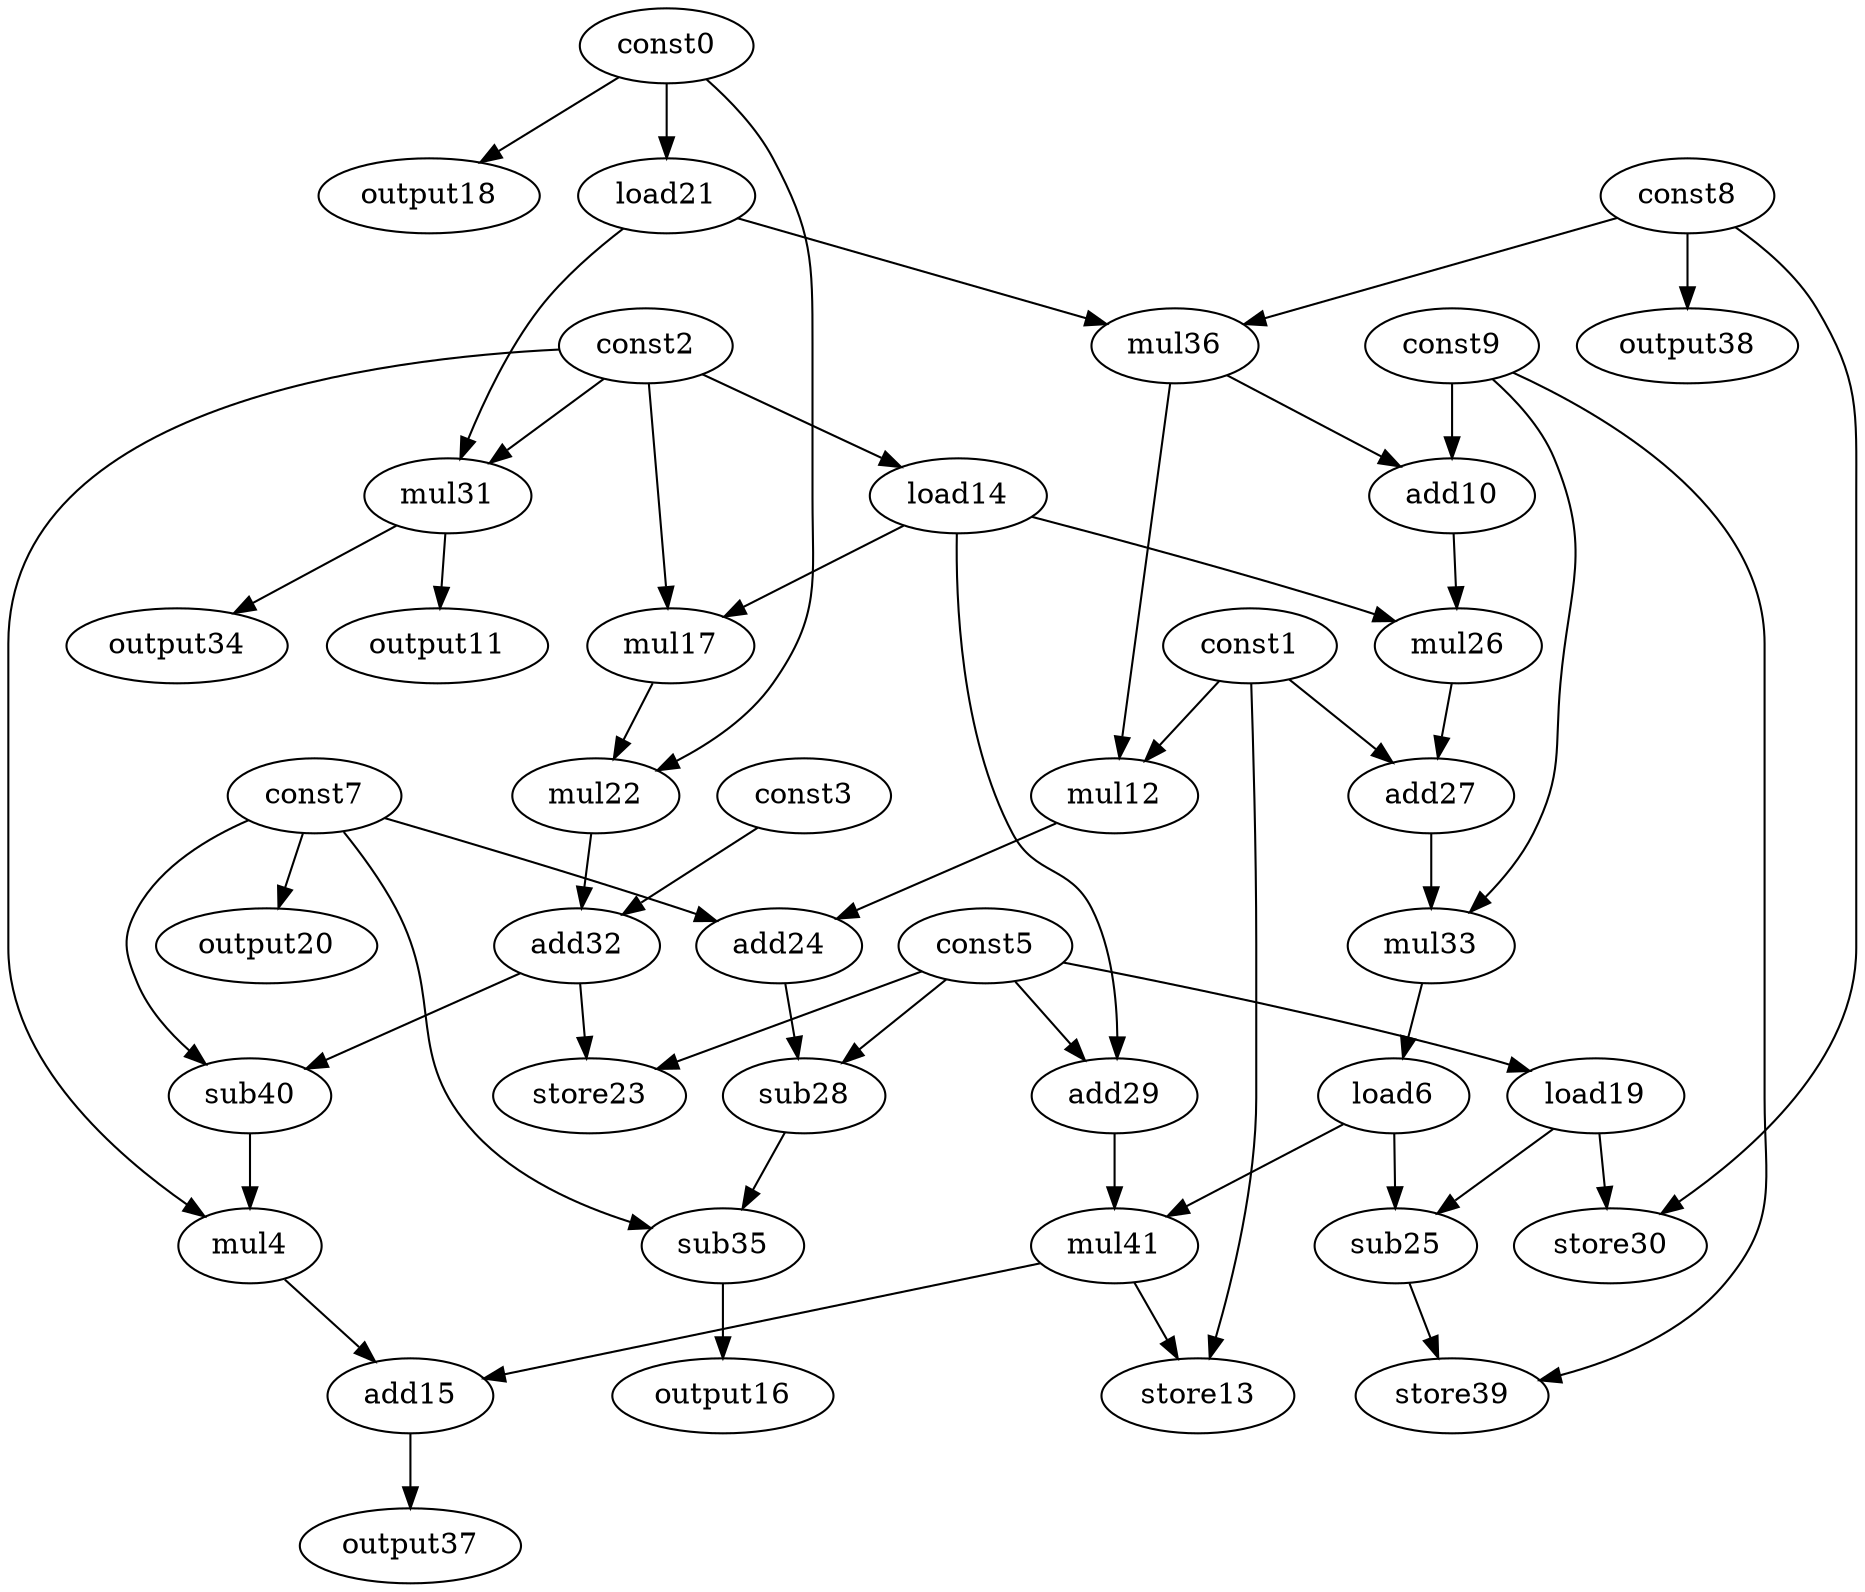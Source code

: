 digraph G { 
const0[opcode=const]; 
const1[opcode=const]; 
const2[opcode=const]; 
const3[opcode=const]; 
mul4[opcode=mul]; 
const5[opcode=const]; 
load6[opcode=load]; 
const7[opcode=const]; 
const8[opcode=const]; 
const9[opcode=const]; 
add10[opcode=add]; 
output11[opcode=output]; 
mul12[opcode=mul]; 
store13[opcode=store]; 
load14[opcode=load]; 
add15[opcode=add]; 
output16[opcode=output]; 
mul17[opcode=mul]; 
output18[opcode=output]; 
load19[opcode=load]; 
output20[opcode=output]; 
load21[opcode=load]; 
mul22[opcode=mul]; 
store23[opcode=store]; 
add24[opcode=add]; 
sub25[opcode=sub]; 
mul26[opcode=mul]; 
add27[opcode=add]; 
sub28[opcode=sub]; 
add29[opcode=add]; 
store30[opcode=store]; 
mul31[opcode=mul]; 
add32[opcode=add]; 
mul33[opcode=mul]; 
output34[opcode=output]; 
sub35[opcode=sub]; 
mul36[opcode=mul]; 
output37[opcode=output]; 
output38[opcode=output]; 
store39[opcode=store]; 
sub40[opcode=sub]; 
mul41[opcode=mul]; 
const2->load14[operand=0];
const0->output18[operand=0];
const5->load19[operand=0];
const7->output20[operand=0];
const0->load21[operand=0];
const8->output38[operand=0];
const2->mul17[operand=0];
load14->mul17[operand=1];
const5->add29[operand=0];
load14->add29[operand=1];
const8->store30[operand=0];
load19->store30[operand=1];
const2->mul31[operand=0];
load21->mul31[operand=1];
const8->mul36[operand=0];
load21->mul36[operand=1];
const9->add10[operand=0];
mul36->add10[operand=1];
mul31->output11[operand=0];
const1->mul12[operand=0];
mul36->mul12[operand=1];
const0->mul22[operand=0];
mul17->mul22[operand=1];
mul31->output34[operand=0];
mul12->add24[operand=0];
const7->add24[operand=1];
add10->mul26[operand=0];
load14->mul26[operand=1];
const3->add32[operand=0];
mul22->add32[operand=1];
add32->store23[operand=0];
const5->store23[operand=1];
const1->add27[operand=0];
mul26->add27[operand=1];
add24->sub28[operand=0];
const5->sub28[operand=1];
add32->sub40[operand=0];
const7->sub40[operand=1];
sub40->mul4[operand=0];
const2->mul4[operand=1];
const9->mul33[operand=0];
add27->mul33[operand=1];
sub28->sub35[operand=0];
const7->sub35[operand=1];
mul33->load6[operand=0];
sub35->output16[operand=0];
load19->sub25[operand=0];
load6->sub25[operand=1];
add29->mul41[operand=0];
load6->mul41[operand=1];
mul41->store13[operand=0];
const1->store13[operand=1];
mul41->add15[operand=0];
mul4->add15[operand=1];
sub25->store39[operand=0];
const9->store39[operand=1];
add15->output37[operand=0];
}
